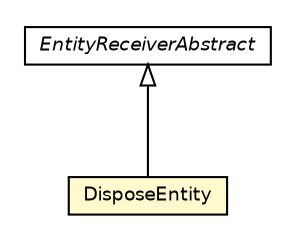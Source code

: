 #!/usr/local/bin/dot
#
# Class diagram 
# Generated by UMLGraph version 5.4 (http://www.umlgraph.org/)
#

digraph G {
	edge [fontname="Helvetica",fontsize=10,labelfontname="Helvetica",labelfontsize=10];
	node [fontname="Helvetica",fontsize=10,shape=plaintext];
	nodesep=0.25;
	ranksep=0.5;
	// jsl.modeling.elements.resource.EntityReceiverAbstract
	c70059 [label=<<table title="jsl.modeling.elements.resource.EntityReceiverAbstract" border="0" cellborder="1" cellspacing="0" cellpadding="2" port="p" href="./EntityReceiverAbstract.html">
		<tr><td><table border="0" cellspacing="0" cellpadding="1">
<tr><td align="center" balign="center"><font face="Helvetica-Oblique"> EntityReceiverAbstract </font></td></tr>
		</table></td></tr>
		</table>>, URL="./EntityReceiverAbstract.html", fontname="Helvetica", fontcolor="black", fontsize=9.0];
	// jsl.modeling.elements.resource.DisposeEntity
	c70067 [label=<<table title="jsl.modeling.elements.resource.DisposeEntity" border="0" cellborder="1" cellspacing="0" cellpadding="2" port="p" bgcolor="lemonChiffon" href="./DisposeEntity.html">
		<tr><td><table border="0" cellspacing="0" cellpadding="1">
<tr><td align="center" balign="center"> DisposeEntity </td></tr>
		</table></td></tr>
		</table>>, URL="./DisposeEntity.html", fontname="Helvetica", fontcolor="black", fontsize=9.0];
	//jsl.modeling.elements.resource.DisposeEntity extends jsl.modeling.elements.resource.EntityReceiverAbstract
	c70059:p -> c70067:p [dir=back,arrowtail=empty];
}


